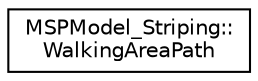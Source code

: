digraph "Graphical Class Hierarchy"
{
  edge [fontname="Helvetica",fontsize="10",labelfontname="Helvetica",labelfontsize="10"];
  node [fontname="Helvetica",fontsize="10",shape=record];
  rankdir="LR";
  Node0 [label="MSPModel_Striping::\lWalkingAreaPath",height=0.2,width=0.4,color="black", fillcolor="white", style="filled",URL="$d0/deb/struct_m_s_p_model___striping_1_1_walking_area_path.html"];
}
